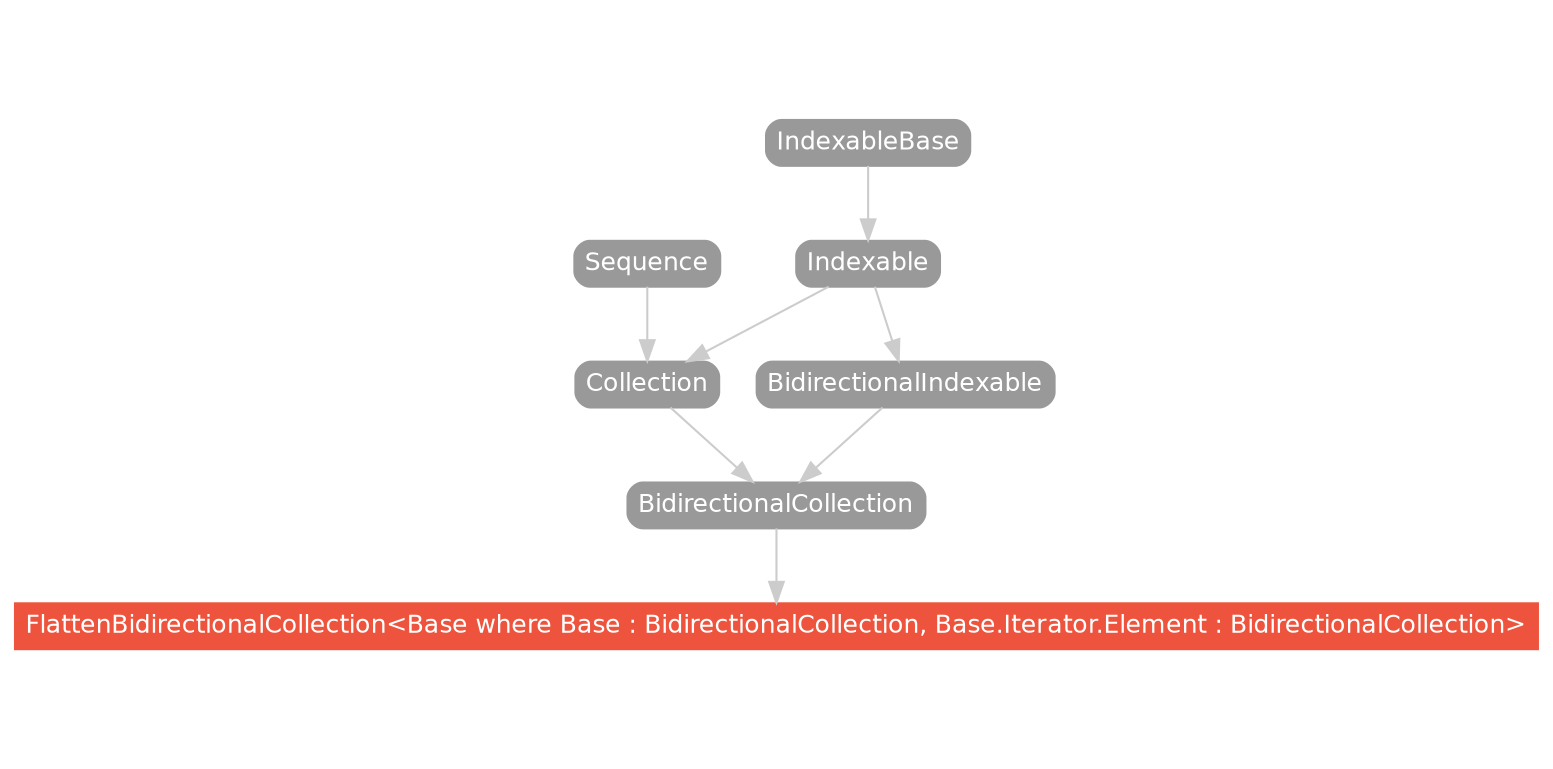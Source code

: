 strict digraph "FlattenBidirectionalCollection<Base where Base : BidirectionalCollection, Base.Iterator.Element : BidirectionalCollection> - Type Hierarchy - SwiftDoc.org" {
    pad="0.1,0.8"
    node [shape=box, style="filled,rounded", color="#999999", fillcolor="#999999", fontcolor=white, fontname=Helvetica, fontnames="Helvetica,sansserif", fontsize=12, margin="0.07,0.05", height="0.3"]
    edge [color="#cccccc"]
    "BidirectionalCollection" [URL="/protocol/BidirectionalCollection/hierarchy/"]
    "BidirectionalIndexable" [URL="/protocol/BidirectionalIndexable/hierarchy/"]
    "Collection" [URL="/protocol/Collection/hierarchy/"]
    "FlattenBidirectionalCollection<Base where Base : BidirectionalCollection, Base.Iterator.Element : BidirectionalCollection>" [URL="/type/FlattenBidirectionalCollection/", style="filled", fillcolor="#ee543d", color="#ee543d"]
    "Indexable" [URL="/protocol/Indexable/hierarchy/"]
    "IndexableBase" [URL="/protocol/IndexableBase/hierarchy/"]
    "Sequence" [URL="/protocol/Sequence/hierarchy/"]    "BidirectionalCollection" -> "FlattenBidirectionalCollection<Base where Base : BidirectionalCollection, Base.Iterator.Element : BidirectionalCollection>"
    "BidirectionalIndexable" -> "BidirectionalCollection"
    "Collection" -> "BidirectionalCollection"
    "Indexable" -> "BidirectionalIndexable"
    "IndexableBase" -> "Indexable"
    "Indexable" -> "Collection"
    "Sequence" -> "Collection"
    "IndexableBase" -> "Indexable"
    subgraph Types {
        rank = max; "FlattenBidirectionalCollection<Base where Base : BidirectionalCollection, Base.Iterator.Element : BidirectionalCollection>";
    }
}